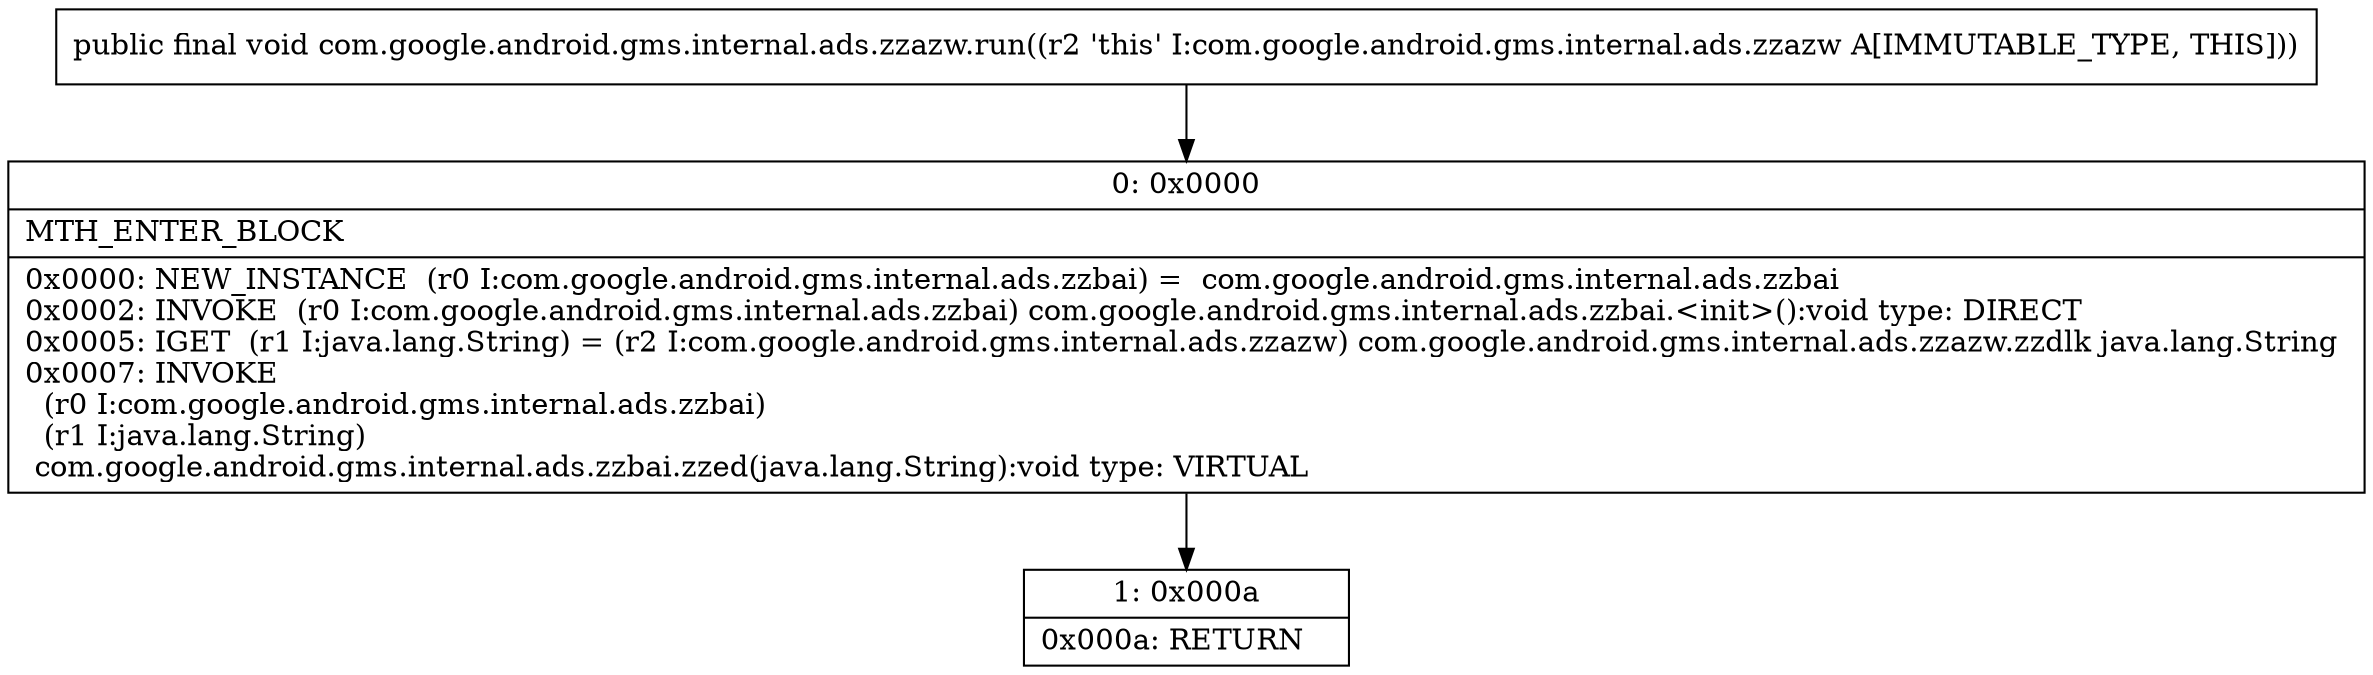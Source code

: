 digraph "CFG forcom.google.android.gms.internal.ads.zzazw.run()V" {
Node_0 [shape=record,label="{0\:\ 0x0000|MTH_ENTER_BLOCK\l|0x0000: NEW_INSTANCE  (r0 I:com.google.android.gms.internal.ads.zzbai) =  com.google.android.gms.internal.ads.zzbai \l0x0002: INVOKE  (r0 I:com.google.android.gms.internal.ads.zzbai) com.google.android.gms.internal.ads.zzbai.\<init\>():void type: DIRECT \l0x0005: IGET  (r1 I:java.lang.String) = (r2 I:com.google.android.gms.internal.ads.zzazw) com.google.android.gms.internal.ads.zzazw.zzdlk java.lang.String \l0x0007: INVOKE  \l  (r0 I:com.google.android.gms.internal.ads.zzbai)\l  (r1 I:java.lang.String)\l com.google.android.gms.internal.ads.zzbai.zzed(java.lang.String):void type: VIRTUAL \l}"];
Node_1 [shape=record,label="{1\:\ 0x000a|0x000a: RETURN   \l}"];
MethodNode[shape=record,label="{public final void com.google.android.gms.internal.ads.zzazw.run((r2 'this' I:com.google.android.gms.internal.ads.zzazw A[IMMUTABLE_TYPE, THIS])) }"];
MethodNode -> Node_0;
Node_0 -> Node_1;
}

